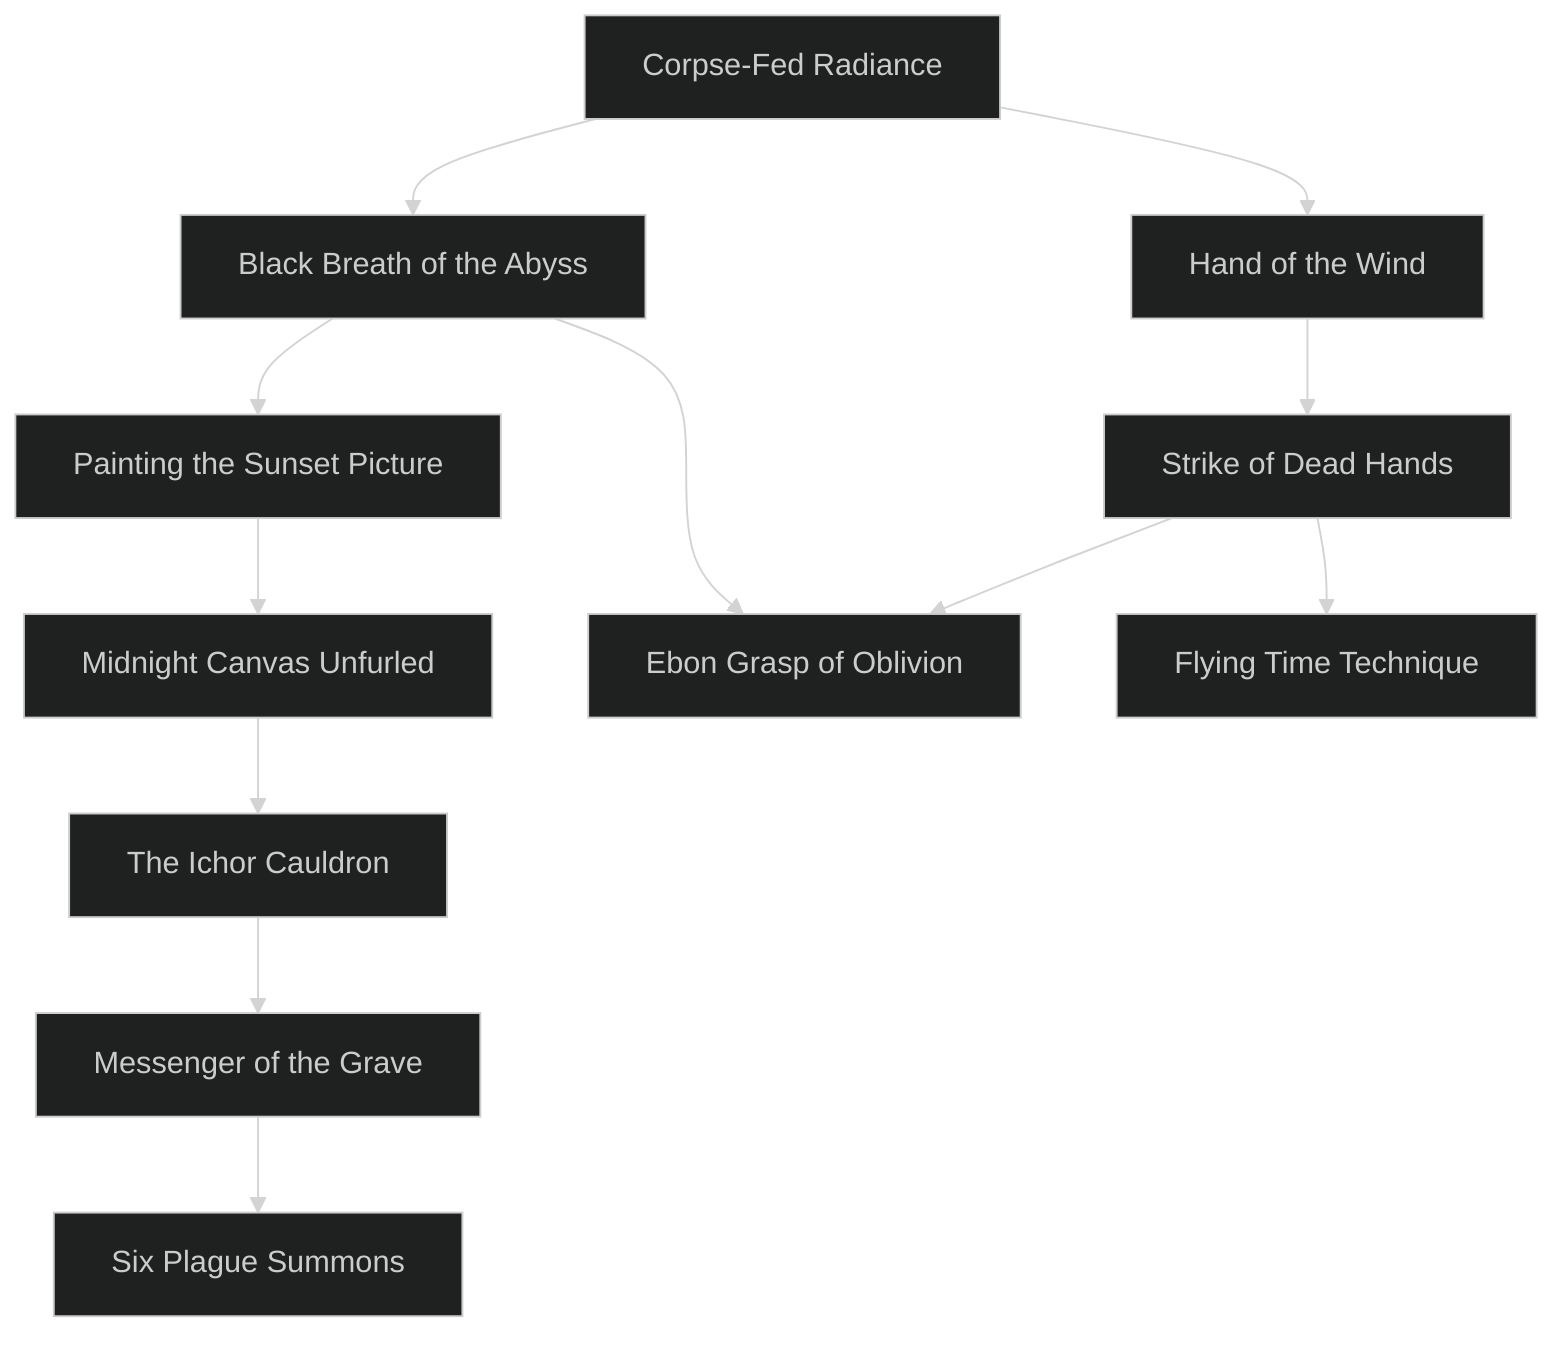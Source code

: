 ---
config:
  theme: dark
---
flowchart TD

    corpse_fed_radiance[Corpse-Fed Radiance]
    click corpse_fed_radiance callback "
        Corpse-Fed Radiance<br>
        <br>
        Cost: 2 motes<br>
        Duration: One scene<br>
        Type: Simple<br>
        Minimum Conviction: 1<br>
        Minimum Essence: 1<br>
        Prerequisite Charms: None<br>
        <br>
        Ghosts are most comfortable in the dark of night, but
        that does not mean they always wish to go unseen in the
        darkness. Some ghosts wish to be seen, either to terrify the
        mortals who behold them or to illuminate the steps of
        those foolish enough to trust the dead as guides. By
        releasing 2 motes of Essence, a ghost can cause herself to
        glow with radiance as bright as the setting sun. Two or
        more ghosts acting in unison can combine their radiance,
        and when seven act in concert, the effect is as bright as the
        noonday sun in the Far Southern deserts. A ghost may
        choose to display any color, from the hideous green of
        grave mold to the warm gold of afternoon sunshine. When
        performed in the living world, the Corpse-Fed Radiance is
        visible even if the ghost is dematerialized.
        "

    black_breath_of_the_abyss[Black Breath of the Abyss]
    corpse_fed_radiance --> black_breath_of_the_abyss
    click black_breath_of_the_abyss callback "
        Black Breath of the Abyss<br>
        <br>
        Cost: 8 motes<br>
        Duration: One scene<br>
        Type: Simple<br>
        Minimum Conviction: 1<br>
        Minimum Essence: 2<br>
        Prerequisite Charms: Corpse-Fed Radiance<br>
        <br>
        Darkness is more potent than light. Every dead man
        knows this. Thus does Black Breath of the Abyss surpass
        Corpse-Fed Radiance in the hierarchy of ghostly skills.<br>
        When summoned, the Black Breath of the Abyss is
        more than just a cloud of darkness. It is an utter absence of
        light that boils out of the ghost’s mouth, ears, nose and
        eyes. Devouring any normal source of light, the cloud
        extends for 10 feet around the ghost. If the ghost expends
        a Willpower point, the cloud will move in any direction of
        his choosing. Those caught in the cloud are utterly blinded
        — except ghosts, who can see through the darkness clearly.
        No light can penetrate its inky depths, and those trapped
        within subtract two successes from all attack rolls. The
        boundary for the Arcanos’ effect is as insubstantial as air
        and can be crossed simply by moving out of the area of
        effect, but the disorienting effect of the total darkness
        makes this difficult.<br>
        The Black Breath of the Abyss cannot be dispelled by
        normal light, though it will fade away in due time. The
        manifestation of a Solar anima banner within the cloud of
        darkness will also dispel it.
        "

    painting_the_sunset_picture[Painting the Sunset Picture]
    black_breath_of_the_abyss --> painting_the_sunset_picture
    click painting_the_sunset_picture callback "
        Painting the Sunset Picture<br>
        <br>
        Cost: 4 motes<br>
        Duration: One scene<br>
        Type: Simple<br>
        Minimum Conviction: 2<br>
        Minimum Essence: 2<br>
        Prerequisite Charms: Black Breath of the Abyss<br>
        <br>
        Mere light is not always enough to work a ghost’s will.
        Storytellers among the dead use illusions to illustrate their
        tales, and artisans of terror regard well-crafted images as
        the most basic tools of their trade.<br>
        The illusions the dead craft by Painting the Sunset
        Picture are simple ones — a single image in three dimensions,
        with a basic color palette, immobile and faintly
        transparent. They can be as large as the ghost creating
        them wishes, though most of the Restless Dead prefer to
        keep their creations man-sized or smaller. Often, the
        images flicker or blur, revealing their artificial origins.<br>
        Painting the Sunset Picture requires a successful Wits
        + Craft (Pandemonium) roll against a difficulty of 1. More
        complicated illusions, such as the image of a tree individual
        leaves or a detailed reconstruction of the Palace
        Sublime are more difficult, and may reach as high as
        difficulty 3. The illusion’s appearance may move as fast or
        as slow as the ghostly creator wishes.<br>
        A ghost can sustain a Sunset Picture for an hour if she
        wishes by feeding it a point of Willpower. She can also
        create multiple illusions simultaneously, each with their
        own cost in Essence. Sunset Pictures that have run their
        course slowly fade away into transparency. The illusions of
        Painting the Sunset Picture are visible even when created
        in the lands of the living. The ghost need not materialize
        to make the illusions visible.
        "

    midnight_canvas_unfurled[Midnight Canvas Unfurled]
    painting_the_sunset_picture --> midnight_canvas_unfurled
    click midnight_canvas_unfurled callback "
        Midnight Canvas Unfurled<br>
        <br>
        Cost: 5 motes + 1 Willpower; 5 motes/additional sense<br>
        Duration: One scene<br>
        Type: Simple<br>
        Minimum Conviction: 3<br>
        Minimum Essence: 2<br>
        Prerequisite Charms: Painting the Sunset Picture<br>
        <br>
        Any ghost with a modicum of training can create a
        simple illusion. It is far more difficult to create a complex
        one, one that moves, speaks and gives the appearance of life.
        Midnight Canvas Unfurled is the tool of choice for
        these masters of illusion, and it serves them well. By
        utilizing this Arcanos, a ghost may craft an illusion that
        exists in three dimensions and is capable of movement.
        With a successful Wits + Craft (Pandemonium) roll by his
        player, the ghost summons the fleshed out illusion. The
        difficulty of this Charm is the same as that of Painting the
        Sunset Picture; the larger and more complex the illusion is,
        the higher the difficulty. By spending 5 additional motes of
        Essence, the master of the illusion can cause the illusion to
        affect a sense beside sight. Sound is most often used, but
        true craftsmen among the dead take delight in creating
        illusions so complex that they fool the living. These
        phantasms will even obey their creator’s wishes to move or
        speak, so long as the wishes are simple. The image lasts a
        single scene, unless sustained with an investment of Will-
        power. A single point of Willpower will extend the illusion’s
        lifespan to an hour.<br>
        Only the past masters among the dead have ever
        created a Midnight Canvas larger than a behemoth,
        though the Deathlords do so with some regularity and
        disdain. However, the artisans of the dead have compensated
        by learning how to add other touches of realism to
        their creations.<br>
        The illusions of Midnight Canvas Unfurled, like
        those of Painting the Sunset Picture, are visible even when
        created in the lands of the living. The ghost need not
        materialize to make the illusions visible. They can be seen,
        even if he cannot.
        "

    the_ichor_cauldron[The Ichor Cauldron]
    midnight_canvas_unfurled --> the_ichor_cauldron
    click the_ichor_cauldron callback "
        The Ichor Cauldron<br>
        <br>
        Cost: 6 motes<br>
        Duration: One hour<br>
        Type: Simple<br>
        Minimum Conviction: 3<br>
        Minimum Essence: 2<br>
        Prerequisite Charms: Midnight Canvas Unfurled<br>
        <br>
        This Charm gives the user the ability to summon large
        quantities of any sort of foul, harmless fluid out of thin air,
        and it can be employed to terrify, disgust or disturb with
        equal ease. Those using it can summon up to (their
        Conviction rating x 10) gallons of any harmless fluid they
        choose — blood and squirming but harmless maggots are
        acceptable, acids and flammable oils are not. This liquid
        manifests on the walls, floors, ceilings and other surfaces
        nearby, at the ghost’s discretion.<br>
        The uses of this power can be as benign as filling a pot
        with water or as malicious as making blood drip out of
        walls. The fluid will remain in place until it dries up or
        drains away, but in that time, it will have no visible source,
        and its flow cannot be stemmed. While the ichor that is
        created cannot be directly harmful, it can have dangerous
        secondary effects, such as rendering a steep staircase slip-
        pery or smearing the ink on a precious document.
        "

    messenger_of_the_grave[Messenger of the Grave]
    the_ichor_cauldron --> messenger_of_the_grave
    click messenger_of_the_grave callback "
        Messenger of the Grave<br>
        <br>
        Cost: 4 motes, 1 Willpower<br>
        Duration: One hour<br>
        Type: Simple<br>
        Minimum Conviction: 3<br>
        Minimum Essence: 2<br>
        Prerequisite Charms: The Ichor Cauldron<br>
        <br>
        This Charm creates vermin and gives them brief life.
        The Messenger takes the form of a deathwatch beetle, rat
        or other small creature. Instantly responsive to the will of
        its creator, the creature scuttles forth to work his will. At
        the end of an hour, the Messenger will shrivel and die, but
        its life can be extended another hour by the expenditure of
        another point of Willpower by the ghost who summoned
        it. Messengers can be killed as per normal creatures of their
        type; a simple sword thrust or even a well-placed boot heel
        will do for most.<br>
        Creating a Messenger requires a Wits + Pandemonium
        roll. The difficulty is 2 for an insect or similarly small
        creature, difficulty 3 for anything else up to the size of a
        large rat. Nothing larger can be created through the use of
        this Charm. The Messenger appears at the ghost’s feet and
        goes forth into the world to do his bidding. While the
        Messenger has enough rudimentary intelligence to obey
        the ghost’s mental commands, it is not a familiar and still
        cannot be pushed beyond its innate capabilities. For ex-
        ample, a summoned rat may be able to climb walls, but it’s
        still not going to be able to transcribe a document or make
        complex judgments about humans.<br>
        Messengers may have fangs or claws, but even those
        created in the image of a poisonous creature such as a spider
        do not have venom. A ghost need not be materialized in
        order to use this Charm. Her odious minion will appear in
        the world of the living unless this Charm is used in the
        Underworld or in a shadowland at night.
        "

    six_plague_summons[Six Plague Summons]
    messenger_of_the_grave --> six_plague_summons
    click six_plague_summons callback "
        Six Plague Summons<br>
        <br>
        Cost: 20 motes, 2 Willpower<br>
        Duration: One hour<br>
        Type: Simple<br>
        Minimum Conviction: 3<br>
        Minimum Essence: 3<br>
        Prerequisite Charms: Messenger of the Grave<br>
        <br>
        One rat. One spider. One serpent. A single example
        of any of these species can be overlooked, swatted or
        stepped on. A flood of them, however, is not so easy to
        dismiss. Six Plague Summons lets a ghost create and send
        forth an entire horde of vermin, which will happily swarm
        over, devour or trample anything before it. All that is
        required is the investment of Essence and Willpower and
        a successful Wits + Pandemonium roll (difficulty 2 for
        anything up to a mouse in size, 3 for anything up to a rat).<br>
        A Six Plague Summons can include anywhere from a
        half-dozen to thousands of creatures, depending on the
        success of the initial roll. The more successes scored, the
        more creatures, with the number going up by a factor of five
        for each success.<br>
        Number of Successes Approximate Number of Creatures Summoned<br>
        0 1-10<br>
        1 50<br>
        2 250<br>
        3 1250<br>
        4 6250<br>
        <br>
        Successes beyond four produce what is, for all
        intents and purposes, a numberless swarm.<br>
        <br>
        The downside is that a plague thus summoned is
        extremely difficult to control. The ghost who brings it
        forth can give it some rough direction (“Go east!” or
        “Chase him!”) but not much more than that. Vermin
        brought forth through this Charm are also ravenously
        hungry, making them even more difficult to control.
        Fortunately, the plague lasts one hour and one hour only
        and cannot be extended beyond that. A ghost need not be
        materialized in order to use this Charm. In fact, her
        festering swarm always appears in the world of the living,
        unless she invokes this Charm in the Underworld or at
        night in a shadowland.
        "

    hand_of_the_wind[Hand of the Wind]
    corpse_fed_radiance --> hand_of_the_wind
    click hand_of_the_wind callback "
        Hand of the Wind<br>
        <br>
        Cost: 3 motes, 1 Willpower<br>
        Duration: Instant<br>
        Type: Simple<br>
        Minimum Conviction: 1<br>
        Minimum Essence: 1<br>
        Prerequisite Charms: Corpse-Fed Radiance<br>
        <br>
        Not all of the dead are content to paint pictures in the
        air. Some wish to affect the lands of the living in a more
        tangible way. Hand of the Wind lets these ghosts reach out
        with more-than-ghostly force.<br>
        By exercising this Arcanos, the ghost fortifies his
        being with his will for an instant. During that time, he is
        capable of one action that affects the world of flesh as if he
        were a part of it. Whether that consists of striking a blow,
        stealing a trinket or pushing an archer lining up a shot is
        entirely up to the ghost. Any action the ghost takes is
        subject to an appropriate roll (The player of a ghost trying
        to snatch a First Age relic out of an enemy’s hand would
        have to roll Dexterity + Larceny, for example, while the
        player of one seeking to pick up an abandoned dagger and
        hurl it would roll Dexterity + Thrown). The ghost himself
        cannot be struck by mortal weapons during this time, as he
        is not actually materialized.<br>
        Note that Hand of the Wind can be used for only
        one action at a time, though with a loose definition of
        “one action.” Picking something up and throwing it is
        considered one action; holding a pen and writing a
        several thousand line epic poem is not. In general, there
        is not enough time for characters to split their dice pool.
        Hand of the Wind cannot be used in the Underworld.
        Its uses are limited to the living world and during the
        day in the shadowlands.
        "

    strike_of_dead_hands[Strike of Dead Hands]
    hand_of_the_wind --> strike_of_dead_hands
    click strike_of_dead_hands callback "
        Strike of Dead Hands<br>
        <br>
        Cost: 5 motes, 1 Willpower<br>
        Duration: Instant<br>
        Type: Supplemental<br>
        Minimum Conviction: 2<br>
        Minimum Essence: 2<br>
        Prerequisite Charms: Hand of the Wind<br>
        <br>
        What Strike of Dead Hands gives a ghost is physical
        power, pure and simple. By adding brute force to a blow
        enabled by Hand of the Wind, the ghost suddenly makes
        his interactions with the world of the living that much
        more devastating.<br>
        Strike of Dead Hands lasts, like its antecedent, for just
        one attack, but it is far more potent. Any attacks or
        Strength-based actions undertaken with this Arcanos
        have one additional automatic success, and any blow
        struck has additional lethal damage dice equal to the
        ghost’s Strength rating, meaning that the ghost’s Strength
        effectively doubles for the purposes of damage on the blow.
        Ghosts can use this Charm to strike blows with weapons,
        and a ghost armed with a daiklave can be a menace to an
        Exalt who cannot attack spirits. The ghost has no fine
        control of Strike of Dead Hands and, thus, cannot temper
        a blow or pull a punch when using it.
        "

    ebon_grasp_of_oblivion[Ebon Grasp of Oblivion]
    black_breath_of_the_abyss --> ebon_grasp_of_oblivion
    strike_of_dead_hands --> ebon_grasp_of_oblivion
    click ebon_grasp_of_oblivion callback "
        Ebon Grasp of Oblivion<br>
        <br>
        Cost: 16 motes, 3 Willpower<br>
        Duration: One scene<br>
        Type: Simple<br>
        Minimum Conviction: 3<br>
        Minimum Essence: 3<br>
        Prerequisite Charms: Black Breath of the Abyss, Strike of Dead Hands<br>
        <br>
        One of the ultimate powers of the dead, Ebon Grasp of
        Oblivion strikes mercilessly and takes its victims back with
        it into the depths of the Abyss. Emerging from the ghosts
        facial orifices like the Black Breath, the Ebon Grasp mauls
        those it strikes, savaging their flesh and spirits. Those who
        are struck down by the Ebon Grasp are seized by it and taken,
        screaming, into the depths of the Underworld.
        All who are within a five-yard radius of the ghost’s
        mouth and eyes (other than the ghost activating the
        Arcanos) are subject to the Ebon Grasp’s hideous effects.
        Each turn the Ebon Grasp touches a target gives the cloud
        a reflexive Strength + Brawl attack against the victim,
        using the summoning ghost’s statistics. A successful attack
        does Strength + 2 lethal damage. If the target is reduced to
        Incapacitated or below, the next turn the cloud picks him
        up and begins dragging him into the Abyss. This process
        takes two turns to complete, during which time he can be
        rescued by a contested Strength roll against the cloud.
        Victims who are not rescued are drawn into the Abyss
        through the physical form of the summoning ghost, a
        disturbing and obscene process. The Ebon Grasp can be
        fought like any other physical threat. It does not dodge, has
        a soak of 6L/12B, has eight health levels and takes no
        wound penalties. It uses the characters Traits and acts on
        initiative 10. The Ebon Grasp of Oblivion ignores all
        attacks that do less that its soak, and weapons not made
        from the Five Magical Materials, subjected to Elemental
        Enchantment or otherwise enhanced do only bashing
        damage to the Ebon Grasp.
        "

    flying_time_technique[Flying Time Technique]
    strike_of_dead_hands --> flying_time_technique
    click flying_time_technique callback "
        Flying Time Technique<br>
        <br>
        Cost: 8 motes, 1 Willpower<br>
        Duration: Instant<br>
        Type: Extra Action<br>
        Minimum Conviction: 3<br>
        Minimum Essence: 2<br>
        Prerequisite Charms: Strike of Dead Hands<br>
        <br>
        By exploiting their ghostly nature, the dead can cause
        the distortions of time, space and speed peculiar to night-
        mares to become manifest reality. The ghost possessing
        this Charm can move with incredible speed, cover impossible
        distances and strike many times as time for her victim
        slows to a dreamy crawl.<br>
        Though the special effects of this Charm are of night-
        mare sensory distortion, the mechanical effect is one of
        extra actions. The player of the ghost invoking the Arcanos
        rolls Intelligence + Craft (Pandemonium). For every success,
        the ghost gains an extra action that turn, but the
        number of extra actions cannot exceed the ghost’s permanent
        Essence. These extra actions cannot be saved from
        turn to turn. Other than its unusual special effects, Flying
        Time Technique is a normal Extra Action Charm and
        subject to the usual restrictions.
        "